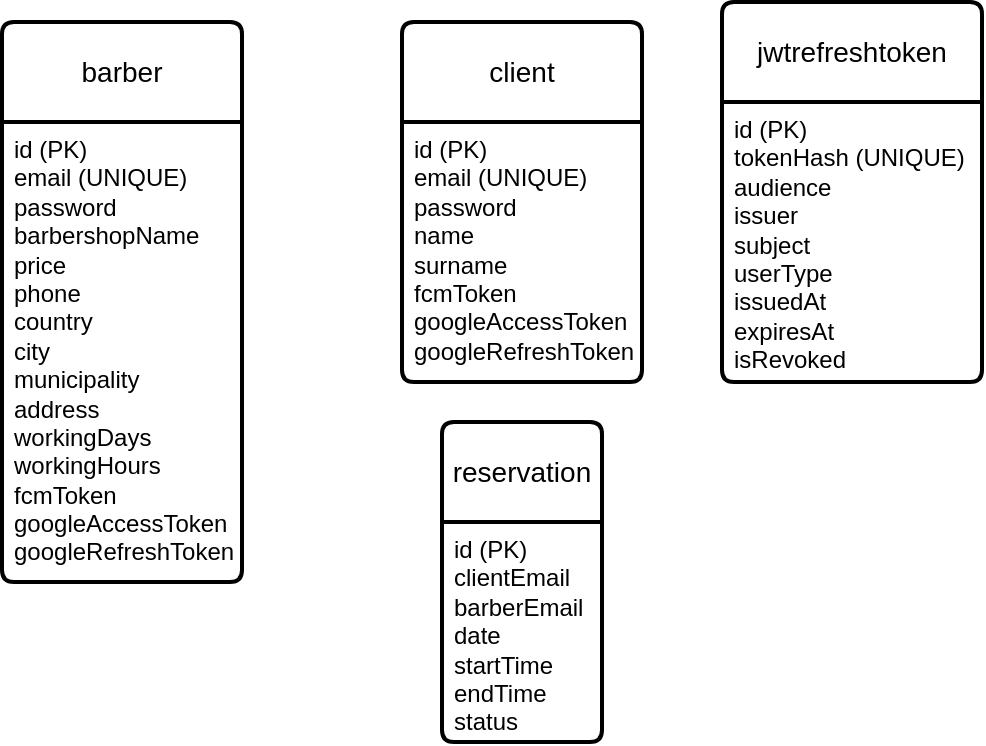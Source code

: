 <mxfile version="28.2.5">
  <diagram id="Sjotk6lPBAAjNjVGaEaP" name="Page-1">
    <mxGraphModel dx="632" dy="379" grid="1" gridSize="10" guides="1" tooltips="1" connect="1" arrows="1" fold="1" page="1" pageScale="1" pageWidth="1100" pageHeight="850" math="0" shadow="0">
      <root>
        <mxCell id="0" />
        <mxCell id="1" parent="0" />
        <mxCell id="C9VTEmcrlEpHp83RRkDN-1" value="barber" style="swimlane;childLayout=stackLayout;horizontal=1;startSize=50;horizontalStack=0;rounded=1;fontSize=14;fontStyle=0;strokeWidth=2;resizeParent=0;resizeLast=1;shadow=0;dashed=0;align=center;arcSize=4;whiteSpace=wrap;html=1;" vertex="1" parent="1">
          <mxGeometry x="310" y="70" width="120" height="280" as="geometry" />
        </mxCell>
        <mxCell id="C9VTEmcrlEpHp83RRkDN-2" value="id (PK)&lt;br&gt;email (UNIQUE)&lt;br&gt;password&lt;div&gt;barbershopName&lt;/div&gt;&lt;div&gt;price&lt;/div&gt;&lt;div&gt;phone&lt;/div&gt;&lt;div&gt;country&lt;/div&gt;&lt;div&gt;city&lt;/div&gt;&lt;div&gt;municipality&lt;/div&gt;&lt;div&gt;address&lt;/div&gt;&lt;div&gt;workingDays&lt;/div&gt;&lt;div&gt;workingHours&lt;/div&gt;&lt;div&gt;fcmToken&lt;/div&gt;&lt;div&gt;googleAccessToken&lt;/div&gt;&lt;div&gt;googleRefreshToken&lt;/div&gt;" style="align=left;strokeColor=none;fillColor=none;spacingLeft=4;spacingRight=4;fontSize=12;verticalAlign=top;resizable=0;rotatable=0;part=1;html=1;whiteSpace=wrap;" vertex="1" parent="C9VTEmcrlEpHp83RRkDN-1">
          <mxGeometry y="50" width="120" height="230" as="geometry" />
        </mxCell>
        <mxCell id="C9VTEmcrlEpHp83RRkDN-33" value="client" style="swimlane;childLayout=stackLayout;horizontal=1;startSize=50;horizontalStack=0;rounded=1;fontSize=14;fontStyle=0;strokeWidth=2;resizeParent=0;resizeLast=1;shadow=0;dashed=0;align=center;arcSize=4;whiteSpace=wrap;html=1;" vertex="1" parent="1">
          <mxGeometry x="510" y="70" width="120" height="180" as="geometry" />
        </mxCell>
        <mxCell id="C9VTEmcrlEpHp83RRkDN-34" value="id (PK)&lt;br&gt;email (UNIQUE)&lt;br&gt;password&lt;div&gt;name&lt;/div&gt;&lt;div&gt;surname&lt;br&gt;&lt;div&gt;fcmToken&lt;/div&gt;&lt;div&gt;googleAccessToken&lt;/div&gt;&lt;div&gt;googleRefreshToken&lt;/div&gt;&lt;/div&gt;" style="align=left;strokeColor=none;fillColor=none;spacingLeft=4;spacingRight=4;fontSize=12;verticalAlign=top;resizable=0;rotatable=0;part=1;html=1;whiteSpace=wrap;" vertex="1" parent="C9VTEmcrlEpHp83RRkDN-33">
          <mxGeometry y="50" width="120" height="130" as="geometry" />
        </mxCell>
        <mxCell id="C9VTEmcrlEpHp83RRkDN-35" value="jwtrefreshtoken" style="swimlane;childLayout=stackLayout;horizontal=1;startSize=50;horizontalStack=0;rounded=1;fontSize=14;fontStyle=0;strokeWidth=2;resizeParent=0;resizeLast=1;shadow=0;dashed=0;align=center;arcSize=4;whiteSpace=wrap;html=1;" vertex="1" parent="1">
          <mxGeometry x="670" y="60" width="130" height="190" as="geometry" />
        </mxCell>
        <mxCell id="C9VTEmcrlEpHp83RRkDN-36" value="id (PK)&lt;br&gt;tokenHash (UNIQUE)&lt;br&gt;&lt;div&gt;audience&lt;/div&gt;&lt;div&gt;issuer&lt;/div&gt;&lt;div&gt;subject&lt;/div&gt;&lt;div&gt;userType&lt;/div&gt;&lt;div&gt;issuedAt&lt;/div&gt;&lt;div&gt;expiresAt&lt;/div&gt;&lt;div&gt;isRevoked&lt;/div&gt;" style="align=left;strokeColor=none;fillColor=none;spacingLeft=4;spacingRight=4;fontSize=12;verticalAlign=top;resizable=0;rotatable=0;part=1;html=1;whiteSpace=wrap;" vertex="1" parent="C9VTEmcrlEpHp83RRkDN-35">
          <mxGeometry y="50" width="130" height="140" as="geometry" />
        </mxCell>
        <mxCell id="C9VTEmcrlEpHp83RRkDN-37" value="reservation" style="swimlane;childLayout=stackLayout;horizontal=1;startSize=50;horizontalStack=0;rounded=1;fontSize=14;fontStyle=0;strokeWidth=2;resizeParent=0;resizeLast=1;shadow=0;dashed=0;align=center;arcSize=4;whiteSpace=wrap;html=1;" vertex="1" parent="1">
          <mxGeometry x="530" y="270" width="80" height="160" as="geometry" />
        </mxCell>
        <mxCell id="C9VTEmcrlEpHp83RRkDN-38" value="id (PK)&lt;br&gt;clientEmail&lt;div&gt;barberEmail&lt;/div&gt;&lt;div&gt;date&lt;/div&gt;&lt;div&gt;startTime&lt;/div&gt;&lt;div&gt;endTime&lt;/div&gt;&lt;div&gt;status&lt;/div&gt;" style="align=left;strokeColor=none;fillColor=none;spacingLeft=4;spacingRight=4;fontSize=12;verticalAlign=top;resizable=0;rotatable=0;part=1;html=1;whiteSpace=wrap;" vertex="1" parent="C9VTEmcrlEpHp83RRkDN-37">
          <mxGeometry y="50" width="80" height="110" as="geometry" />
        </mxCell>
      </root>
    </mxGraphModel>
  </diagram>
</mxfile>
